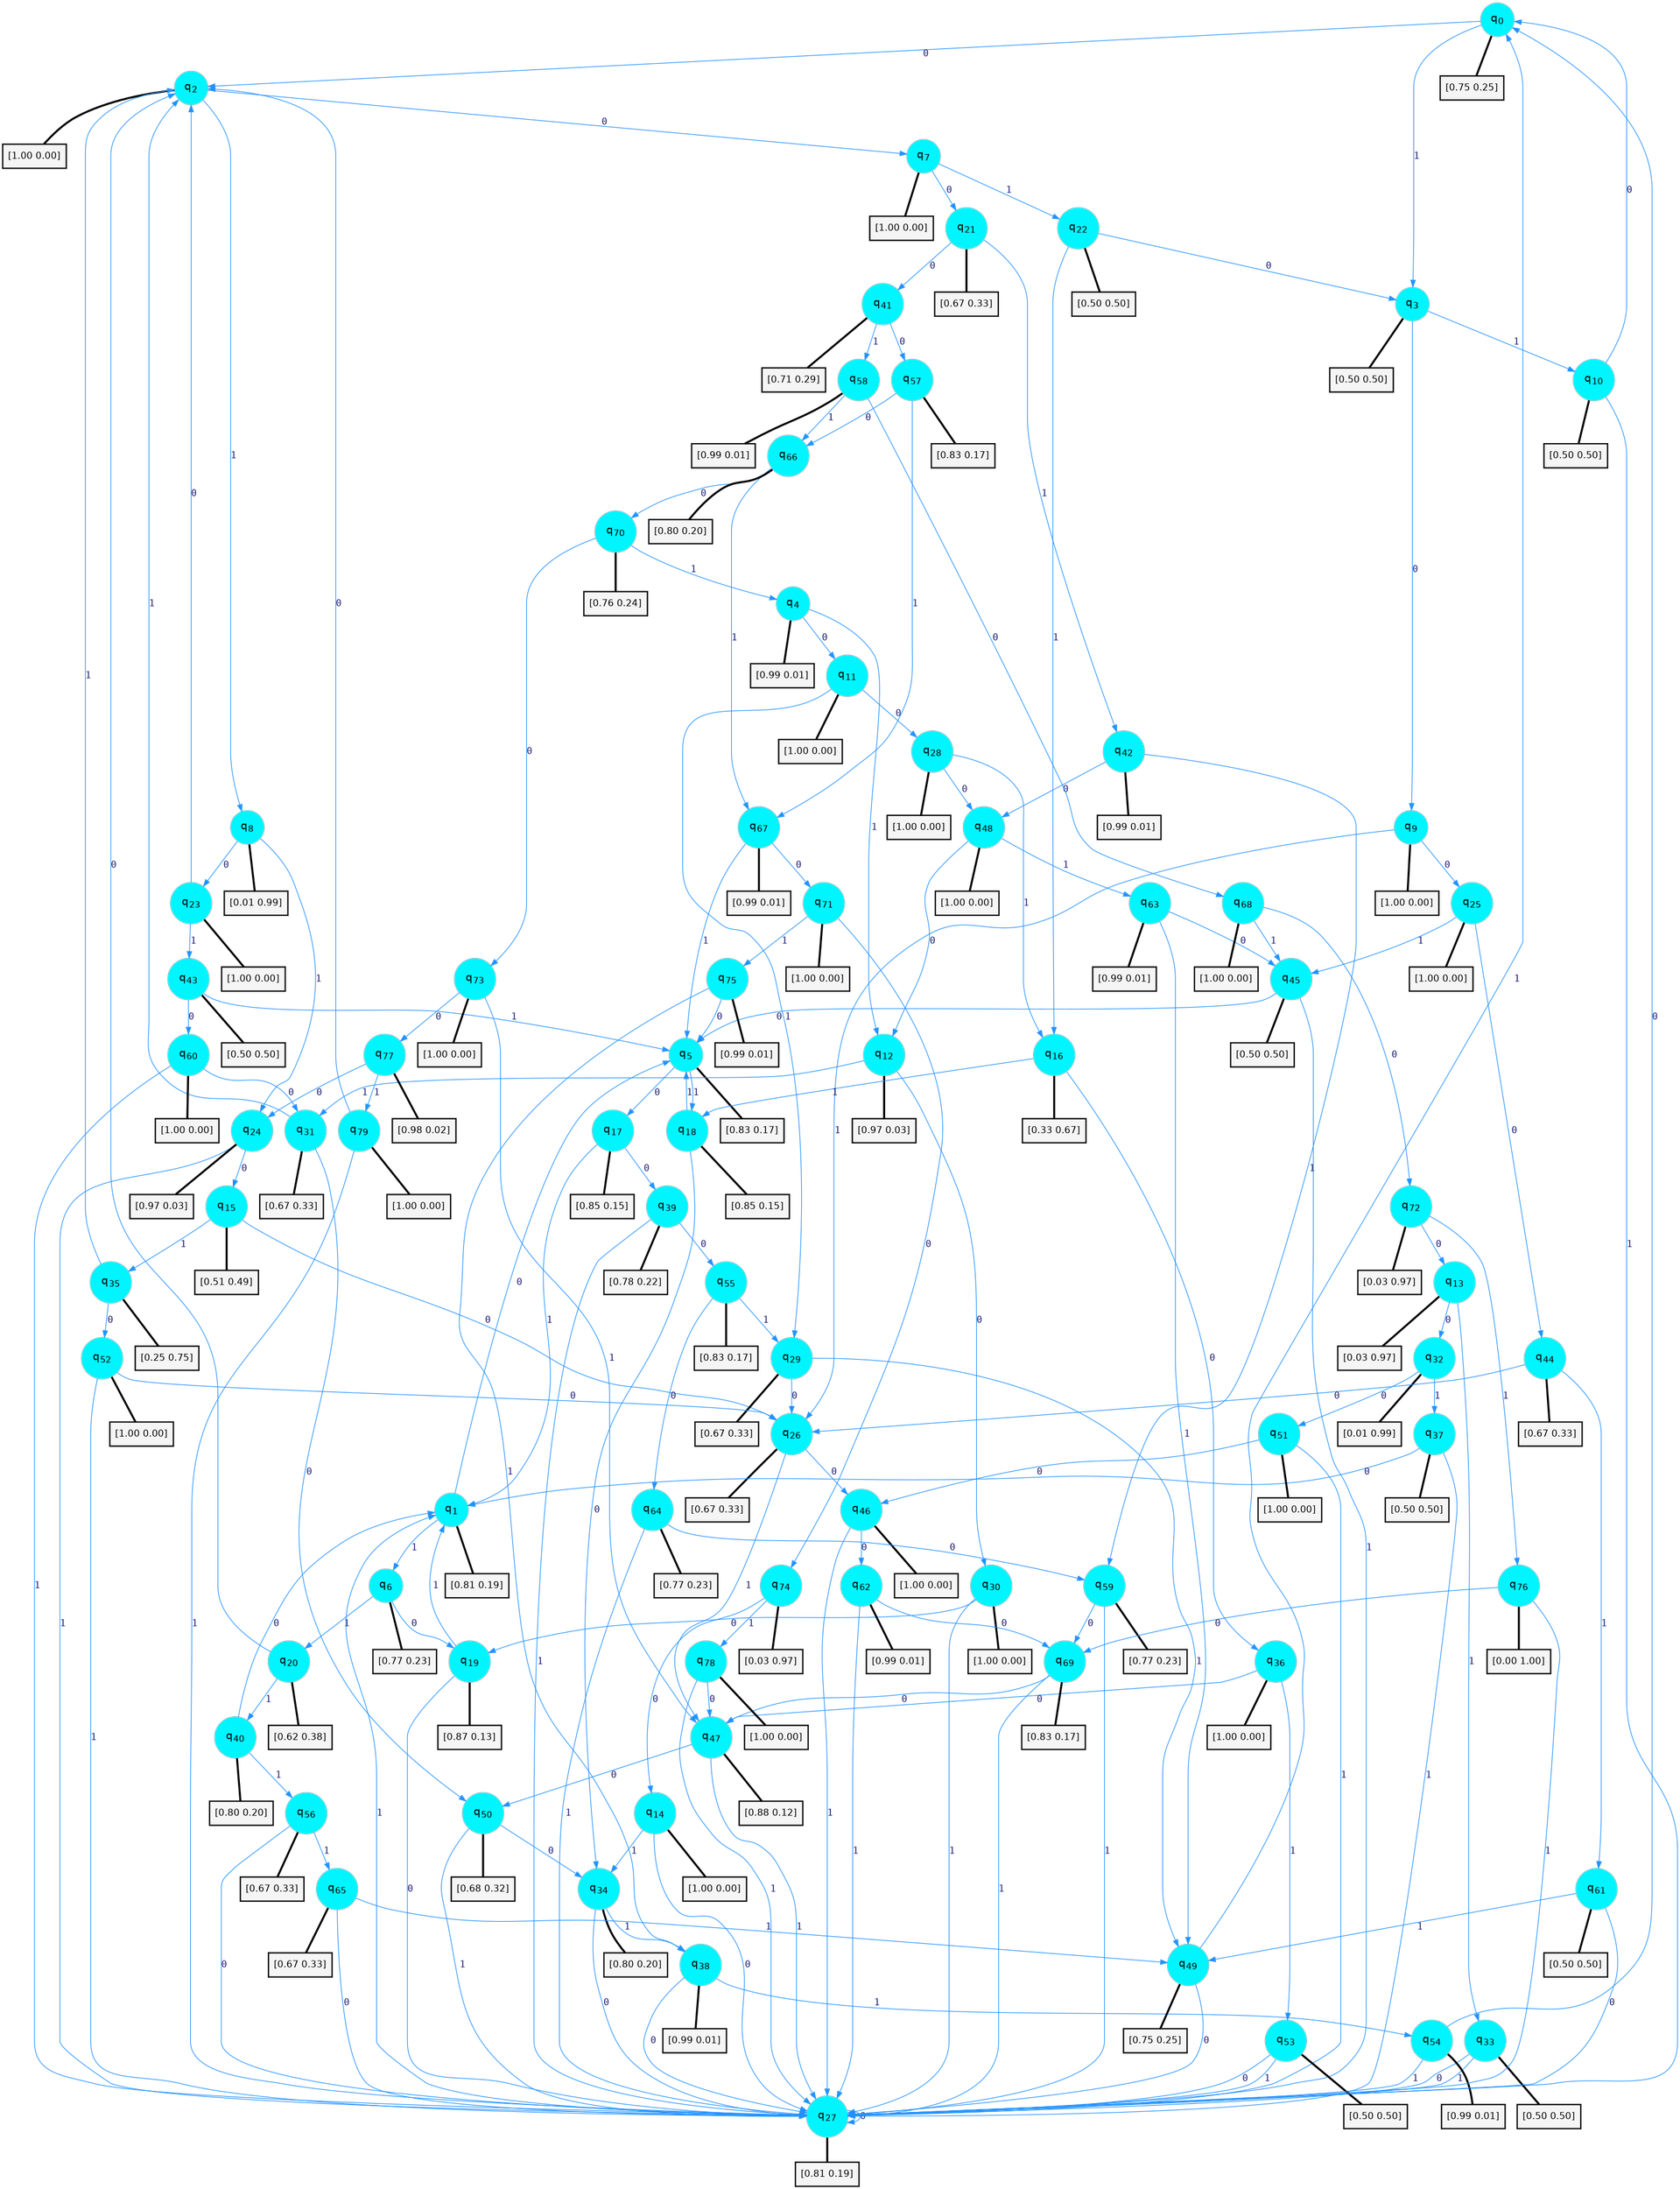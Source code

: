 digraph G {
graph [
bgcolor=transparent, dpi=300, rankdir=TD, size="40,25"];
node [
color=gray, fillcolor=turquoise1, fontcolor=black, fontname=Helvetica, fontsize=16, fontweight=bold, shape=circle, style=filled];
edge [
arrowsize=1, color=dodgerblue1, fontcolor=midnightblue, fontname=courier, fontweight=bold, penwidth=1, style=solid, weight=20];
0[label=<q<SUB>0</SUB>>];
1[label=<q<SUB>1</SUB>>];
2[label=<q<SUB>2</SUB>>];
3[label=<q<SUB>3</SUB>>];
4[label=<q<SUB>4</SUB>>];
5[label=<q<SUB>5</SUB>>];
6[label=<q<SUB>6</SUB>>];
7[label=<q<SUB>7</SUB>>];
8[label=<q<SUB>8</SUB>>];
9[label=<q<SUB>9</SUB>>];
10[label=<q<SUB>10</SUB>>];
11[label=<q<SUB>11</SUB>>];
12[label=<q<SUB>12</SUB>>];
13[label=<q<SUB>13</SUB>>];
14[label=<q<SUB>14</SUB>>];
15[label=<q<SUB>15</SUB>>];
16[label=<q<SUB>16</SUB>>];
17[label=<q<SUB>17</SUB>>];
18[label=<q<SUB>18</SUB>>];
19[label=<q<SUB>19</SUB>>];
20[label=<q<SUB>20</SUB>>];
21[label=<q<SUB>21</SUB>>];
22[label=<q<SUB>22</SUB>>];
23[label=<q<SUB>23</SUB>>];
24[label=<q<SUB>24</SUB>>];
25[label=<q<SUB>25</SUB>>];
26[label=<q<SUB>26</SUB>>];
27[label=<q<SUB>27</SUB>>];
28[label=<q<SUB>28</SUB>>];
29[label=<q<SUB>29</SUB>>];
30[label=<q<SUB>30</SUB>>];
31[label=<q<SUB>31</SUB>>];
32[label=<q<SUB>32</SUB>>];
33[label=<q<SUB>33</SUB>>];
34[label=<q<SUB>34</SUB>>];
35[label=<q<SUB>35</SUB>>];
36[label=<q<SUB>36</SUB>>];
37[label=<q<SUB>37</SUB>>];
38[label=<q<SUB>38</SUB>>];
39[label=<q<SUB>39</SUB>>];
40[label=<q<SUB>40</SUB>>];
41[label=<q<SUB>41</SUB>>];
42[label=<q<SUB>42</SUB>>];
43[label=<q<SUB>43</SUB>>];
44[label=<q<SUB>44</SUB>>];
45[label=<q<SUB>45</SUB>>];
46[label=<q<SUB>46</SUB>>];
47[label=<q<SUB>47</SUB>>];
48[label=<q<SUB>48</SUB>>];
49[label=<q<SUB>49</SUB>>];
50[label=<q<SUB>50</SUB>>];
51[label=<q<SUB>51</SUB>>];
52[label=<q<SUB>52</SUB>>];
53[label=<q<SUB>53</SUB>>];
54[label=<q<SUB>54</SUB>>];
55[label=<q<SUB>55</SUB>>];
56[label=<q<SUB>56</SUB>>];
57[label=<q<SUB>57</SUB>>];
58[label=<q<SUB>58</SUB>>];
59[label=<q<SUB>59</SUB>>];
60[label=<q<SUB>60</SUB>>];
61[label=<q<SUB>61</SUB>>];
62[label=<q<SUB>62</SUB>>];
63[label=<q<SUB>63</SUB>>];
64[label=<q<SUB>64</SUB>>];
65[label=<q<SUB>65</SUB>>];
66[label=<q<SUB>66</SUB>>];
67[label=<q<SUB>67</SUB>>];
68[label=<q<SUB>68</SUB>>];
69[label=<q<SUB>69</SUB>>];
70[label=<q<SUB>70</SUB>>];
71[label=<q<SUB>71</SUB>>];
72[label=<q<SUB>72</SUB>>];
73[label=<q<SUB>73</SUB>>];
74[label=<q<SUB>74</SUB>>];
75[label=<q<SUB>75</SUB>>];
76[label=<q<SUB>76</SUB>>];
77[label=<q<SUB>77</SUB>>];
78[label=<q<SUB>78</SUB>>];
79[label=<q<SUB>79</SUB>>];
80[label="[0.75 0.25]", shape=box,fontcolor=black, fontname=Helvetica, fontsize=14, penwidth=2, fillcolor=whitesmoke,color=black];
81[label="[0.81 0.19]", shape=box,fontcolor=black, fontname=Helvetica, fontsize=14, penwidth=2, fillcolor=whitesmoke,color=black];
82[label="[1.00 0.00]", shape=box,fontcolor=black, fontname=Helvetica, fontsize=14, penwidth=2, fillcolor=whitesmoke,color=black];
83[label="[0.50 0.50]", shape=box,fontcolor=black, fontname=Helvetica, fontsize=14, penwidth=2, fillcolor=whitesmoke,color=black];
84[label="[0.99 0.01]", shape=box,fontcolor=black, fontname=Helvetica, fontsize=14, penwidth=2, fillcolor=whitesmoke,color=black];
85[label="[0.83 0.17]", shape=box,fontcolor=black, fontname=Helvetica, fontsize=14, penwidth=2, fillcolor=whitesmoke,color=black];
86[label="[0.77 0.23]", shape=box,fontcolor=black, fontname=Helvetica, fontsize=14, penwidth=2, fillcolor=whitesmoke,color=black];
87[label="[1.00 0.00]", shape=box,fontcolor=black, fontname=Helvetica, fontsize=14, penwidth=2, fillcolor=whitesmoke,color=black];
88[label="[0.01 0.99]", shape=box,fontcolor=black, fontname=Helvetica, fontsize=14, penwidth=2, fillcolor=whitesmoke,color=black];
89[label="[1.00 0.00]", shape=box,fontcolor=black, fontname=Helvetica, fontsize=14, penwidth=2, fillcolor=whitesmoke,color=black];
90[label="[0.50 0.50]", shape=box,fontcolor=black, fontname=Helvetica, fontsize=14, penwidth=2, fillcolor=whitesmoke,color=black];
91[label="[1.00 0.00]", shape=box,fontcolor=black, fontname=Helvetica, fontsize=14, penwidth=2, fillcolor=whitesmoke,color=black];
92[label="[0.97 0.03]", shape=box,fontcolor=black, fontname=Helvetica, fontsize=14, penwidth=2, fillcolor=whitesmoke,color=black];
93[label="[0.03 0.97]", shape=box,fontcolor=black, fontname=Helvetica, fontsize=14, penwidth=2, fillcolor=whitesmoke,color=black];
94[label="[1.00 0.00]", shape=box,fontcolor=black, fontname=Helvetica, fontsize=14, penwidth=2, fillcolor=whitesmoke,color=black];
95[label="[0.51 0.49]", shape=box,fontcolor=black, fontname=Helvetica, fontsize=14, penwidth=2, fillcolor=whitesmoke,color=black];
96[label="[0.33 0.67]", shape=box,fontcolor=black, fontname=Helvetica, fontsize=14, penwidth=2, fillcolor=whitesmoke,color=black];
97[label="[0.85 0.15]", shape=box,fontcolor=black, fontname=Helvetica, fontsize=14, penwidth=2, fillcolor=whitesmoke,color=black];
98[label="[0.85 0.15]", shape=box,fontcolor=black, fontname=Helvetica, fontsize=14, penwidth=2, fillcolor=whitesmoke,color=black];
99[label="[0.87 0.13]", shape=box,fontcolor=black, fontname=Helvetica, fontsize=14, penwidth=2, fillcolor=whitesmoke,color=black];
100[label="[0.62 0.38]", shape=box,fontcolor=black, fontname=Helvetica, fontsize=14, penwidth=2, fillcolor=whitesmoke,color=black];
101[label="[0.67 0.33]", shape=box,fontcolor=black, fontname=Helvetica, fontsize=14, penwidth=2, fillcolor=whitesmoke,color=black];
102[label="[0.50 0.50]", shape=box,fontcolor=black, fontname=Helvetica, fontsize=14, penwidth=2, fillcolor=whitesmoke,color=black];
103[label="[1.00 0.00]", shape=box,fontcolor=black, fontname=Helvetica, fontsize=14, penwidth=2, fillcolor=whitesmoke,color=black];
104[label="[0.97 0.03]", shape=box,fontcolor=black, fontname=Helvetica, fontsize=14, penwidth=2, fillcolor=whitesmoke,color=black];
105[label="[1.00 0.00]", shape=box,fontcolor=black, fontname=Helvetica, fontsize=14, penwidth=2, fillcolor=whitesmoke,color=black];
106[label="[0.67 0.33]", shape=box,fontcolor=black, fontname=Helvetica, fontsize=14, penwidth=2, fillcolor=whitesmoke,color=black];
107[label="[0.81 0.19]", shape=box,fontcolor=black, fontname=Helvetica, fontsize=14, penwidth=2, fillcolor=whitesmoke,color=black];
108[label="[1.00 0.00]", shape=box,fontcolor=black, fontname=Helvetica, fontsize=14, penwidth=2, fillcolor=whitesmoke,color=black];
109[label="[0.67 0.33]", shape=box,fontcolor=black, fontname=Helvetica, fontsize=14, penwidth=2, fillcolor=whitesmoke,color=black];
110[label="[1.00 0.00]", shape=box,fontcolor=black, fontname=Helvetica, fontsize=14, penwidth=2, fillcolor=whitesmoke,color=black];
111[label="[0.67 0.33]", shape=box,fontcolor=black, fontname=Helvetica, fontsize=14, penwidth=2, fillcolor=whitesmoke,color=black];
112[label="[0.01 0.99]", shape=box,fontcolor=black, fontname=Helvetica, fontsize=14, penwidth=2, fillcolor=whitesmoke,color=black];
113[label="[0.50 0.50]", shape=box,fontcolor=black, fontname=Helvetica, fontsize=14, penwidth=2, fillcolor=whitesmoke,color=black];
114[label="[0.80 0.20]", shape=box,fontcolor=black, fontname=Helvetica, fontsize=14, penwidth=2, fillcolor=whitesmoke,color=black];
115[label="[0.25 0.75]", shape=box,fontcolor=black, fontname=Helvetica, fontsize=14, penwidth=2, fillcolor=whitesmoke,color=black];
116[label="[1.00 0.00]", shape=box,fontcolor=black, fontname=Helvetica, fontsize=14, penwidth=2, fillcolor=whitesmoke,color=black];
117[label="[0.50 0.50]", shape=box,fontcolor=black, fontname=Helvetica, fontsize=14, penwidth=2, fillcolor=whitesmoke,color=black];
118[label="[0.99 0.01]", shape=box,fontcolor=black, fontname=Helvetica, fontsize=14, penwidth=2, fillcolor=whitesmoke,color=black];
119[label="[0.78 0.22]", shape=box,fontcolor=black, fontname=Helvetica, fontsize=14, penwidth=2, fillcolor=whitesmoke,color=black];
120[label="[0.80 0.20]", shape=box,fontcolor=black, fontname=Helvetica, fontsize=14, penwidth=2, fillcolor=whitesmoke,color=black];
121[label="[0.71 0.29]", shape=box,fontcolor=black, fontname=Helvetica, fontsize=14, penwidth=2, fillcolor=whitesmoke,color=black];
122[label="[0.99 0.01]", shape=box,fontcolor=black, fontname=Helvetica, fontsize=14, penwidth=2, fillcolor=whitesmoke,color=black];
123[label="[0.50 0.50]", shape=box,fontcolor=black, fontname=Helvetica, fontsize=14, penwidth=2, fillcolor=whitesmoke,color=black];
124[label="[0.67 0.33]", shape=box,fontcolor=black, fontname=Helvetica, fontsize=14, penwidth=2, fillcolor=whitesmoke,color=black];
125[label="[0.50 0.50]", shape=box,fontcolor=black, fontname=Helvetica, fontsize=14, penwidth=2, fillcolor=whitesmoke,color=black];
126[label="[1.00 0.00]", shape=box,fontcolor=black, fontname=Helvetica, fontsize=14, penwidth=2, fillcolor=whitesmoke,color=black];
127[label="[0.88 0.12]", shape=box,fontcolor=black, fontname=Helvetica, fontsize=14, penwidth=2, fillcolor=whitesmoke,color=black];
128[label="[1.00 0.00]", shape=box,fontcolor=black, fontname=Helvetica, fontsize=14, penwidth=2, fillcolor=whitesmoke,color=black];
129[label="[0.75 0.25]", shape=box,fontcolor=black, fontname=Helvetica, fontsize=14, penwidth=2, fillcolor=whitesmoke,color=black];
130[label="[0.68 0.32]", shape=box,fontcolor=black, fontname=Helvetica, fontsize=14, penwidth=2, fillcolor=whitesmoke,color=black];
131[label="[1.00 0.00]", shape=box,fontcolor=black, fontname=Helvetica, fontsize=14, penwidth=2, fillcolor=whitesmoke,color=black];
132[label="[1.00 0.00]", shape=box,fontcolor=black, fontname=Helvetica, fontsize=14, penwidth=2, fillcolor=whitesmoke,color=black];
133[label="[0.50 0.50]", shape=box,fontcolor=black, fontname=Helvetica, fontsize=14, penwidth=2, fillcolor=whitesmoke,color=black];
134[label="[0.99 0.01]", shape=box,fontcolor=black, fontname=Helvetica, fontsize=14, penwidth=2, fillcolor=whitesmoke,color=black];
135[label="[0.83 0.17]", shape=box,fontcolor=black, fontname=Helvetica, fontsize=14, penwidth=2, fillcolor=whitesmoke,color=black];
136[label="[0.67 0.33]", shape=box,fontcolor=black, fontname=Helvetica, fontsize=14, penwidth=2, fillcolor=whitesmoke,color=black];
137[label="[0.83 0.17]", shape=box,fontcolor=black, fontname=Helvetica, fontsize=14, penwidth=2, fillcolor=whitesmoke,color=black];
138[label="[0.99 0.01]", shape=box,fontcolor=black, fontname=Helvetica, fontsize=14, penwidth=2, fillcolor=whitesmoke,color=black];
139[label="[0.77 0.23]", shape=box,fontcolor=black, fontname=Helvetica, fontsize=14, penwidth=2, fillcolor=whitesmoke,color=black];
140[label="[1.00 0.00]", shape=box,fontcolor=black, fontname=Helvetica, fontsize=14, penwidth=2, fillcolor=whitesmoke,color=black];
141[label="[0.50 0.50]", shape=box,fontcolor=black, fontname=Helvetica, fontsize=14, penwidth=2, fillcolor=whitesmoke,color=black];
142[label="[0.99 0.01]", shape=box,fontcolor=black, fontname=Helvetica, fontsize=14, penwidth=2, fillcolor=whitesmoke,color=black];
143[label="[0.99 0.01]", shape=box,fontcolor=black, fontname=Helvetica, fontsize=14, penwidth=2, fillcolor=whitesmoke,color=black];
144[label="[0.77 0.23]", shape=box,fontcolor=black, fontname=Helvetica, fontsize=14, penwidth=2, fillcolor=whitesmoke,color=black];
145[label="[0.67 0.33]", shape=box,fontcolor=black, fontname=Helvetica, fontsize=14, penwidth=2, fillcolor=whitesmoke,color=black];
146[label="[0.80 0.20]", shape=box,fontcolor=black, fontname=Helvetica, fontsize=14, penwidth=2, fillcolor=whitesmoke,color=black];
147[label="[0.99 0.01]", shape=box,fontcolor=black, fontname=Helvetica, fontsize=14, penwidth=2, fillcolor=whitesmoke,color=black];
148[label="[1.00 0.00]", shape=box,fontcolor=black, fontname=Helvetica, fontsize=14, penwidth=2, fillcolor=whitesmoke,color=black];
149[label="[0.83 0.17]", shape=box,fontcolor=black, fontname=Helvetica, fontsize=14, penwidth=2, fillcolor=whitesmoke,color=black];
150[label="[0.76 0.24]", shape=box,fontcolor=black, fontname=Helvetica, fontsize=14, penwidth=2, fillcolor=whitesmoke,color=black];
151[label="[1.00 0.00]", shape=box,fontcolor=black, fontname=Helvetica, fontsize=14, penwidth=2, fillcolor=whitesmoke,color=black];
152[label="[0.03 0.97]", shape=box,fontcolor=black, fontname=Helvetica, fontsize=14, penwidth=2, fillcolor=whitesmoke,color=black];
153[label="[1.00 0.00]", shape=box,fontcolor=black, fontname=Helvetica, fontsize=14, penwidth=2, fillcolor=whitesmoke,color=black];
154[label="[0.03 0.97]", shape=box,fontcolor=black, fontname=Helvetica, fontsize=14, penwidth=2, fillcolor=whitesmoke,color=black];
155[label="[0.99 0.01]", shape=box,fontcolor=black, fontname=Helvetica, fontsize=14, penwidth=2, fillcolor=whitesmoke,color=black];
156[label="[0.00 1.00]", shape=box,fontcolor=black, fontname=Helvetica, fontsize=14, penwidth=2, fillcolor=whitesmoke,color=black];
157[label="[0.98 0.02]", shape=box,fontcolor=black, fontname=Helvetica, fontsize=14, penwidth=2, fillcolor=whitesmoke,color=black];
158[label="[1.00 0.00]", shape=box,fontcolor=black, fontname=Helvetica, fontsize=14, penwidth=2, fillcolor=whitesmoke,color=black];
159[label="[1.00 0.00]", shape=box,fontcolor=black, fontname=Helvetica, fontsize=14, penwidth=2, fillcolor=whitesmoke,color=black];
0->2 [label=0];
0->3 [label=1];
0->80 [arrowhead=none, penwidth=3,color=black];
1->5 [label=0];
1->6 [label=1];
1->81 [arrowhead=none, penwidth=3,color=black];
2->7 [label=0];
2->8 [label=1];
2->82 [arrowhead=none, penwidth=3,color=black];
3->9 [label=0];
3->10 [label=1];
3->83 [arrowhead=none, penwidth=3,color=black];
4->11 [label=0];
4->12 [label=1];
4->84 [arrowhead=none, penwidth=3,color=black];
5->17 [label=0];
5->18 [label=1];
5->85 [arrowhead=none, penwidth=3,color=black];
6->19 [label=0];
6->20 [label=1];
6->86 [arrowhead=none, penwidth=3,color=black];
7->21 [label=0];
7->22 [label=1];
7->87 [arrowhead=none, penwidth=3,color=black];
8->23 [label=0];
8->24 [label=1];
8->88 [arrowhead=none, penwidth=3,color=black];
9->25 [label=0];
9->26 [label=1];
9->89 [arrowhead=none, penwidth=3,color=black];
10->0 [label=0];
10->27 [label=1];
10->90 [arrowhead=none, penwidth=3,color=black];
11->28 [label=0];
11->29 [label=1];
11->91 [arrowhead=none, penwidth=3,color=black];
12->30 [label=0];
12->31 [label=1];
12->92 [arrowhead=none, penwidth=3,color=black];
13->32 [label=0];
13->33 [label=1];
13->93 [arrowhead=none, penwidth=3,color=black];
14->27 [label=0];
14->34 [label=1];
14->94 [arrowhead=none, penwidth=3,color=black];
15->26 [label=0];
15->35 [label=1];
15->95 [arrowhead=none, penwidth=3,color=black];
16->36 [label=0];
16->18 [label=1];
16->96 [arrowhead=none, penwidth=3,color=black];
17->39 [label=0];
17->1 [label=1];
17->97 [arrowhead=none, penwidth=3,color=black];
18->34 [label=0];
18->5 [label=1];
18->98 [arrowhead=none, penwidth=3,color=black];
19->27 [label=0];
19->1 [label=1];
19->99 [arrowhead=none, penwidth=3,color=black];
20->2 [label=0];
20->40 [label=1];
20->100 [arrowhead=none, penwidth=3,color=black];
21->41 [label=0];
21->42 [label=1];
21->101 [arrowhead=none, penwidth=3,color=black];
22->3 [label=0];
22->16 [label=1];
22->102 [arrowhead=none, penwidth=3,color=black];
23->2 [label=0];
23->43 [label=1];
23->103 [arrowhead=none, penwidth=3,color=black];
24->15 [label=0];
24->27 [label=1];
24->104 [arrowhead=none, penwidth=3,color=black];
25->44 [label=0];
25->45 [label=1];
25->105 [arrowhead=none, penwidth=3,color=black];
26->46 [label=0];
26->47 [label=1];
26->106 [arrowhead=none, penwidth=3,color=black];
27->27 [label=0];
27->1 [label=1];
27->107 [arrowhead=none, penwidth=3,color=black];
28->48 [label=0];
28->16 [label=1];
28->108 [arrowhead=none, penwidth=3,color=black];
29->26 [label=0];
29->49 [label=1];
29->109 [arrowhead=none, penwidth=3,color=black];
30->19 [label=0];
30->27 [label=1];
30->110 [arrowhead=none, penwidth=3,color=black];
31->50 [label=0];
31->2 [label=1];
31->111 [arrowhead=none, penwidth=3,color=black];
32->51 [label=0];
32->37 [label=1];
32->112 [arrowhead=none, penwidth=3,color=black];
33->27 [label=0];
33->27 [label=1];
33->113 [arrowhead=none, penwidth=3,color=black];
34->27 [label=0];
34->38 [label=1];
34->114 [arrowhead=none, penwidth=3,color=black];
35->52 [label=0];
35->2 [label=1];
35->115 [arrowhead=none, penwidth=3,color=black];
36->47 [label=0];
36->53 [label=1];
36->116 [arrowhead=none, penwidth=3,color=black];
37->1 [label=0];
37->27 [label=1];
37->117 [arrowhead=none, penwidth=3,color=black];
38->27 [label=0];
38->54 [label=1];
38->118 [arrowhead=none, penwidth=3,color=black];
39->55 [label=0];
39->27 [label=1];
39->119 [arrowhead=none, penwidth=3,color=black];
40->1 [label=0];
40->56 [label=1];
40->120 [arrowhead=none, penwidth=3,color=black];
41->57 [label=0];
41->58 [label=1];
41->121 [arrowhead=none, penwidth=3,color=black];
42->48 [label=0];
42->59 [label=1];
42->122 [arrowhead=none, penwidth=3,color=black];
43->60 [label=0];
43->5 [label=1];
43->123 [arrowhead=none, penwidth=3,color=black];
44->26 [label=0];
44->61 [label=1];
44->124 [arrowhead=none, penwidth=3,color=black];
45->5 [label=0];
45->27 [label=1];
45->125 [arrowhead=none, penwidth=3,color=black];
46->62 [label=0];
46->27 [label=1];
46->126 [arrowhead=none, penwidth=3,color=black];
47->50 [label=0];
47->27 [label=1];
47->127 [arrowhead=none, penwidth=3,color=black];
48->12 [label=0];
48->63 [label=1];
48->128 [arrowhead=none, penwidth=3,color=black];
49->27 [label=0];
49->0 [label=1];
49->129 [arrowhead=none, penwidth=3,color=black];
50->34 [label=0];
50->27 [label=1];
50->130 [arrowhead=none, penwidth=3,color=black];
51->46 [label=0];
51->27 [label=1];
51->131 [arrowhead=none, penwidth=3,color=black];
52->26 [label=0];
52->27 [label=1];
52->132 [arrowhead=none, penwidth=3,color=black];
53->27 [label=0];
53->27 [label=1];
53->133 [arrowhead=none, penwidth=3,color=black];
54->0 [label=0];
54->27 [label=1];
54->134 [arrowhead=none, penwidth=3,color=black];
55->64 [label=0];
55->29 [label=1];
55->135 [arrowhead=none, penwidth=3,color=black];
56->27 [label=0];
56->65 [label=1];
56->136 [arrowhead=none, penwidth=3,color=black];
57->66 [label=0];
57->67 [label=1];
57->137 [arrowhead=none, penwidth=3,color=black];
58->68 [label=0];
58->66 [label=1];
58->138 [arrowhead=none, penwidth=3,color=black];
59->69 [label=0];
59->27 [label=1];
59->139 [arrowhead=none, penwidth=3,color=black];
60->31 [label=0];
60->27 [label=1];
60->140 [arrowhead=none, penwidth=3,color=black];
61->27 [label=0];
61->49 [label=1];
61->141 [arrowhead=none, penwidth=3,color=black];
62->69 [label=0];
62->27 [label=1];
62->142 [arrowhead=none, penwidth=3,color=black];
63->45 [label=0];
63->49 [label=1];
63->143 [arrowhead=none, penwidth=3,color=black];
64->59 [label=0];
64->27 [label=1];
64->144 [arrowhead=none, penwidth=3,color=black];
65->27 [label=0];
65->49 [label=1];
65->145 [arrowhead=none, penwidth=3,color=black];
66->70 [label=0];
66->67 [label=1];
66->146 [arrowhead=none, penwidth=3,color=black];
67->71 [label=0];
67->5 [label=1];
67->147 [arrowhead=none, penwidth=3,color=black];
68->72 [label=0];
68->45 [label=1];
68->148 [arrowhead=none, penwidth=3,color=black];
69->47 [label=0];
69->27 [label=1];
69->149 [arrowhead=none, penwidth=3,color=black];
70->73 [label=0];
70->4 [label=1];
70->150 [arrowhead=none, penwidth=3,color=black];
71->74 [label=0];
71->75 [label=1];
71->151 [arrowhead=none, penwidth=3,color=black];
72->13 [label=0];
72->76 [label=1];
72->152 [arrowhead=none, penwidth=3,color=black];
73->77 [label=0];
73->47 [label=1];
73->153 [arrowhead=none, penwidth=3,color=black];
74->14 [label=0];
74->78 [label=1];
74->154 [arrowhead=none, penwidth=3,color=black];
75->5 [label=0];
75->38 [label=1];
75->155 [arrowhead=none, penwidth=3,color=black];
76->69 [label=0];
76->27 [label=1];
76->156 [arrowhead=none, penwidth=3,color=black];
77->24 [label=0];
77->79 [label=1];
77->157 [arrowhead=none, penwidth=3,color=black];
78->47 [label=0];
78->27 [label=1];
78->158 [arrowhead=none, penwidth=3,color=black];
79->2 [label=0];
79->27 [label=1];
79->159 [arrowhead=none, penwidth=3,color=black];
}
